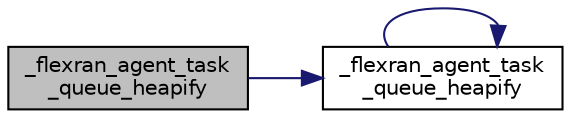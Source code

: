 digraph "_flexran_agent_task_queue_heapify"
{
 // LATEX_PDF_SIZE
  edge [fontname="Helvetica",fontsize="10",labelfontname="Helvetica",labelfontsize="10"];
  node [fontname="Helvetica",fontsize="10",shape=record];
  rankdir="LR";
  Node1 [label="_flexran_agent_task\l_queue_heapify",height=0.2,width=0.4,color="black", fillcolor="grey75", style="filled", fontcolor="black",tooltip=" "];
  Node1 -> Node2 [color="midnightblue",fontsize="10",style="solid",fontname="Helvetica"];
  Node2 [label="_flexran_agent_task\l_queue_heapify",height=0.2,width=0.4,color="black", fillcolor="white", style="filled",URL="$flexran__agent__task__manager_8c.html#a3edbaf7e31cd6c94b98507cad67cf759",tooltip=" "];
  Node2 -> Node2 [color="midnightblue",fontsize="10",style="solid",fontname="Helvetica"];
}
